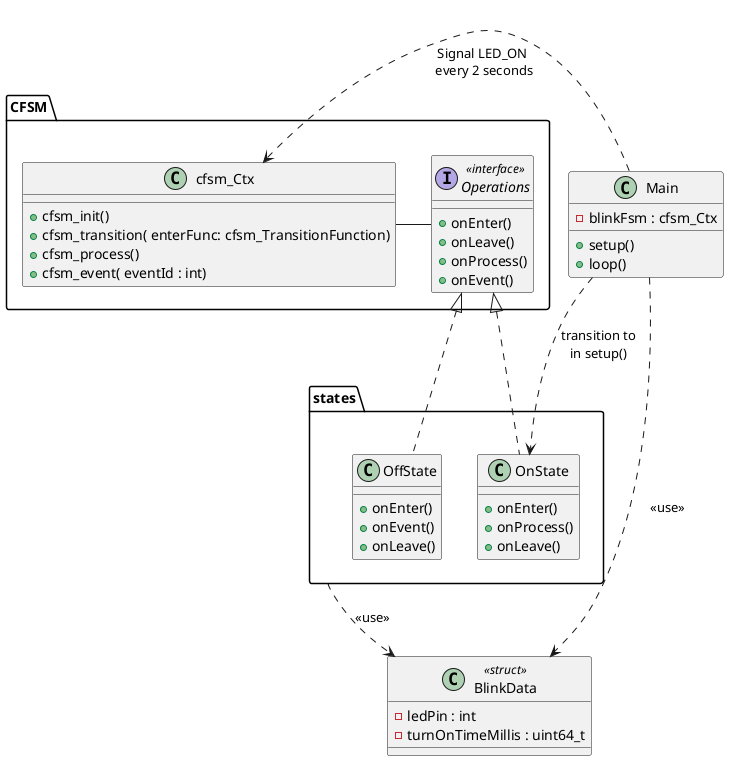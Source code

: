 @startuml State Pattern



    class Main {
        - blinkFsm : cfsm_Ctx
        +setup()
        +loop()
        
    }


    package states {
        class OnState {
            +onEnter()
            +onProcess()
            +onLeave()
        }
        class OffState {
            +onEnter()
            +onEvent()
            +onLeave()
        }
    }


       class BlinkData  <<struct>> {
            - ledPin : int
            - turnOnTimeMillis : uint64_t
        }


package "CFSM" {
    class cfsm_Ctx  {
        +cfsm_init()
        +cfsm_transition( enterFunc: cfsm_TransitionFunction)
        +cfsm_process()
        +cfsm_event( eventId : int)
    }

    interface Operations <<interface>> {
        +onEnter()
        +onLeave()
        +onProcess()
        +onEvent()
    }


cfsm_Ctx -  Operations
OnState .u-|> Operations
OffState  .u-|> Operations

Main .l.> cfsm_Ctx  : \n\nSignal LED_ON\n every 2 seconds
Main .> OnState : transition to\nin setup()

states .> BlinkData: <<use>>
Main .d..> BlinkData: <<use>>
@enduml